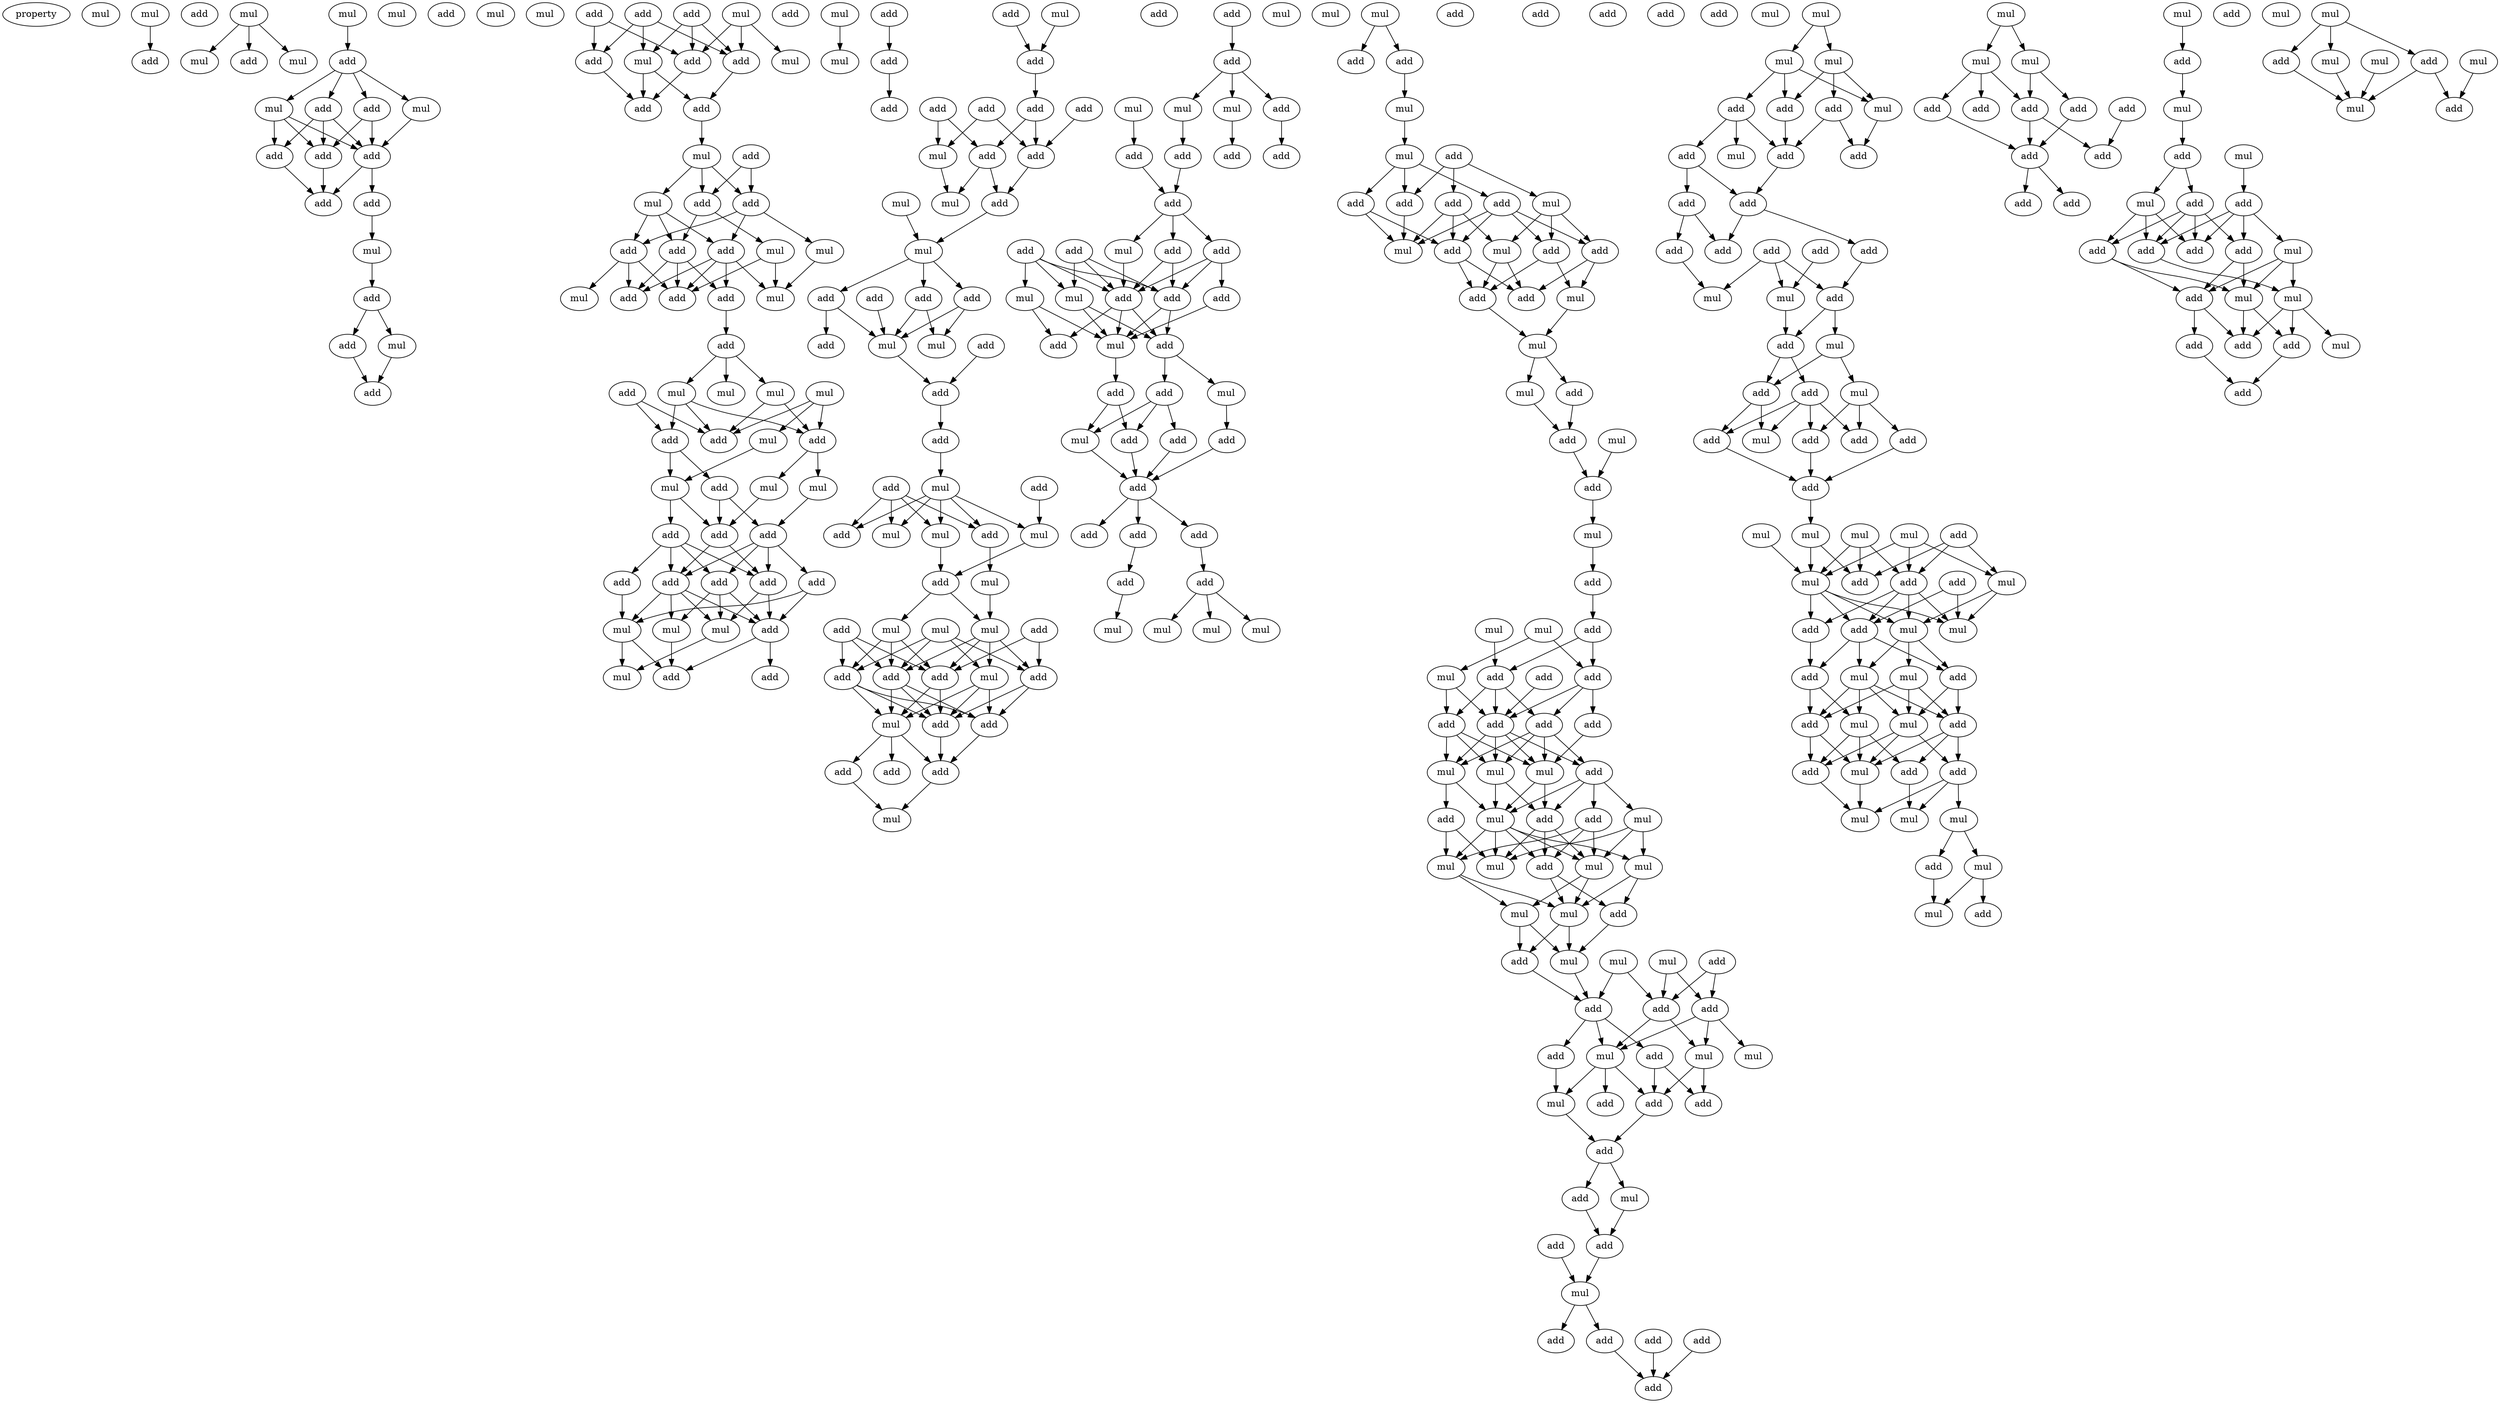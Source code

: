 digraph {
    node [fontcolor=black]
    property [mul=2,lf=1.9]
    0 [ label = mul ];
    1 [ label = mul ];
    2 [ label = add ];
    3 [ label = add ];
    4 [ label = mul ];
    5 [ label = mul ];
    6 [ label = add ];
    7 [ label = mul ];
    8 [ label = mul ];
    9 [ label = mul ];
    10 [ label = add ];
    11 [ label = mul ];
    12 [ label = add ];
    13 [ label = add ];
    14 [ label = mul ];
    15 [ label = add ];
    16 [ label = add ];
    17 [ label = add ];
    18 [ label = add ];
    19 [ label = add ];
    20 [ label = mul ];
    21 [ label = add ];
    22 [ label = add ];
    23 [ label = mul ];
    24 [ label = add ];
    25 [ label = mul ];
    26 [ label = mul ];
    27 [ label = add ];
    28 [ label = add ];
    29 [ label = add ];
    30 [ label = mul ];
    31 [ label = add ];
    32 [ label = add ];
    33 [ label = add ];
    34 [ label = mul ];
    35 [ label = mul ];
    36 [ label = add ];
    37 [ label = add ];
    38 [ label = add ];
    39 [ label = mul ];
    40 [ label = add ];
    41 [ label = mul ];
    42 [ label = add ];
    43 [ label = add ];
    44 [ label = add ];
    45 [ label = mul ];
    46 [ label = add ];
    47 [ label = mul ];
    48 [ label = add ];
    49 [ label = add ];
    50 [ label = add ];
    51 [ label = mul ];
    52 [ label = add ];
    53 [ label = mul ];
    54 [ label = add ];
    55 [ label = mul ];
    56 [ label = mul ];
    57 [ label = mul ];
    58 [ label = add ];
    59 [ label = mul ];
    60 [ label = add ];
    61 [ label = add ];
    62 [ label = add ];
    63 [ label = mul ];
    64 [ label = mul ];
    65 [ label = add ];
    66 [ label = mul ];
    67 [ label = mul ];
    68 [ label = add ];
    69 [ label = add ];
    70 [ label = add ];
    71 [ label = add ];
    72 [ label = add ];
    73 [ label = add ];
    74 [ label = add ];
    75 [ label = add ];
    76 [ label = add ];
    77 [ label = mul ];
    78 [ label = mul ];
    79 [ label = mul ];
    80 [ label = add ];
    81 [ label = mul ];
    82 [ label = add ];
    83 [ label = add ];
    84 [ label = mul ];
    85 [ label = mul ];
    86 [ label = add ];
    87 [ label = add ];
    88 [ label = add ];
    89 [ label = add ];
    90 [ label = mul ];
    91 [ label = add ];
    92 [ label = add ];
    93 [ label = add ];
    94 [ label = add ];
    95 [ label = add ];
    96 [ label = add ];
    97 [ label = mul ];
    98 [ label = add ];
    99 [ label = mul ];
    100 [ label = add ];
    101 [ label = mul ];
    102 [ label = mul ];
    103 [ label = add ];
    104 [ label = add ];
    105 [ label = add ];
    106 [ label = add ];
    107 [ label = mul ];
    108 [ label = add ];
    109 [ label = add ];
    110 [ label = mul ];
    111 [ label = add ];
    112 [ label = add ];
    113 [ label = add ];
    114 [ label = add ];
    115 [ label = mul ];
    116 [ label = mul ];
    117 [ label = add ];
    118 [ label = add ];
    119 [ label = mul ];
    120 [ label = mul ];
    121 [ label = add ];
    122 [ label = mul ];
    123 [ label = mul ];
    124 [ label = mul ];
    125 [ label = add ];
    126 [ label = add ];
    127 [ label = mul ];
    128 [ label = add ];
    129 [ label = add ];
    130 [ label = mul ];
    131 [ label = add ];
    132 [ label = add ];
    133 [ label = add ];
    134 [ label = add ];
    135 [ label = mul ];
    136 [ label = add ];
    137 [ label = add ];
    138 [ label = add ];
    139 [ label = mul ];
    140 [ label = add ];
    141 [ label = add ];
    142 [ label = add ];
    143 [ label = mul ];
    144 [ label = mul ];
    145 [ label = mul ];
    146 [ label = add ];
    147 [ label = add ];
    148 [ label = add ];
    149 [ label = mul ];
    150 [ label = add ];
    151 [ label = add ];
    152 [ label = add ];
    153 [ label = add ];
    154 [ label = add ];
    155 [ label = add ];
    156 [ label = add ];
    157 [ label = mul ];
    158 [ label = add ];
    159 [ label = add ];
    160 [ label = mul ];
    161 [ label = add ];
    162 [ label = mul ];
    163 [ label = add ];
    164 [ label = mul ];
    165 [ label = add ];
    166 [ label = add ];
    167 [ label = add ];
    168 [ label = mul ];
    169 [ label = mul ];
    170 [ label = add ];
    171 [ label = add ];
    172 [ label = add ];
    173 [ label = add ];
    174 [ label = add ];
    175 [ label = add ];
    176 [ label = add ];
    177 [ label = add ];
    178 [ label = add ];
    179 [ label = mul ];
    180 [ label = mul ];
    181 [ label = mul ];
    182 [ label = mul ];
    183 [ label = mul ];
    184 [ label = mul ];
    185 [ label = add ];
    186 [ label = add ];
    187 [ label = mul ];
    188 [ label = add ];
    189 [ label = mul ];
    190 [ label = add ];
    191 [ label = mul ];
    192 [ label = add ];
    193 [ label = add ];
    194 [ label = add ];
    195 [ label = add ];
    196 [ label = add ];
    197 [ label = add ];
    198 [ label = mul ];
    199 [ label = add ];
    200 [ label = mul ];
    201 [ label = mul ];
    202 [ label = add ];
    203 [ label = add ];
    204 [ label = add ];
    205 [ label = mul ];
    206 [ label = mul ];
    207 [ label = add ];
    208 [ label = add ];
    209 [ label = mul ];
    210 [ label = add ];
    211 [ label = mul ];
    212 [ label = add ];
    213 [ label = mul ];
    214 [ label = add ];
    215 [ label = mul ];
    216 [ label = add ];
    217 [ label = add ];
    218 [ label = mul ];
    219 [ label = add ];
    220 [ label = add ];
    221 [ label = add ];
    222 [ label = add ];
    223 [ label = add ];
    224 [ label = mul ];
    225 [ label = mul ];
    226 [ label = add ];
    227 [ label = mul ];
    228 [ label = mul ];
    229 [ label = add ];
    230 [ label = mul ];
    231 [ label = add ];
    232 [ label = add ];
    233 [ label = add ];
    234 [ label = mul ];
    235 [ label = mul ];
    236 [ label = mul ];
    237 [ label = mul ];
    238 [ label = add ];
    239 [ label = mul ];
    240 [ label = mul ];
    241 [ label = add ];
    242 [ label = mul ];
    243 [ label = mul ];
    244 [ label = mul ];
    245 [ label = add ];
    246 [ label = add ];
    247 [ label = add ];
    248 [ label = add ];
    249 [ label = add ];
    250 [ label = mul ];
    251 [ label = add ];
    252 [ label = mul ];
    253 [ label = mul ];
    254 [ label = add ];
    255 [ label = add ];
    256 [ label = add ];
    257 [ label = mul ];
    258 [ label = add ];
    259 [ label = add ];
    260 [ label = mul ];
    261 [ label = add ];
    262 [ label = add ];
    263 [ label = add ];
    264 [ label = mul ];
    265 [ label = add ];
    266 [ label = add ];
    267 [ label = add ];
    268 [ label = add ];
    269 [ label = add ];
    270 [ label = add ];
    271 [ label = add ];
    272 [ label = mul ];
    273 [ label = mul ];
    274 [ label = mul ];
    275 [ label = mul ];
    276 [ label = add ];
    277 [ label = add ];
    278 [ label = mul ];
    279 [ label = add ];
    280 [ label = add ];
    281 [ label = mul ];
    282 [ label = add ];
    283 [ label = add ];
    284 [ label = add ];
    285 [ label = add ];
    286 [ label = add ];
    287 [ label = add ];
    288 [ label = add ];
    289 [ label = add ];
    290 [ label = add ];
    291 [ label = mul ];
    292 [ label = add ];
    293 [ label = mul ];
    294 [ label = add ];
    295 [ label = mul ];
    296 [ label = add ];
    297 [ label = mul ];
    298 [ label = add ];
    299 [ label = add ];
    300 [ label = mul ];
    301 [ label = add ];
    302 [ label = add ];
    303 [ label = add ];
    304 [ label = add ];
    305 [ label = mul ];
    306 [ label = add ];
    307 [ label = mul ];
    308 [ label = mul ];
    309 [ label = mul ];
    310 [ label = add ];
    311 [ label = mul ];
    312 [ label = add ];
    313 [ label = add ];
    314 [ label = mul ];
    315 [ label = add ];
    316 [ label = mul ];
    317 [ label = add ];
    318 [ label = mul ];
    319 [ label = add ];
    320 [ label = add ];
    321 [ label = mul ];
    322 [ label = mul ];
    323 [ label = mul ];
    324 [ label = add ];
    325 [ label = mul ];
    326 [ label = add ];
    327 [ label = add ];
    328 [ label = add ];
    329 [ label = mul ];
    330 [ label = add ];
    331 [ label = mul ];
    332 [ label = mul ];
    333 [ label = mul ];
    334 [ label = add ];
    335 [ label = mul ];
    336 [ label = mul ];
    337 [ label = add ];
    338 [ label = mul ];
    339 [ label = mul ];
    340 [ label = mul ];
    341 [ label = add ];
    342 [ label = add ];
    343 [ label = add ];
    344 [ label = add ];
    345 [ label = add ];
    346 [ label = add ];
    347 [ label = add ];
    348 [ label = mul ];
    349 [ label = add ];
    350 [ label = add ];
    351 [ label = add ];
    352 [ label = add ];
    353 [ label = mul ];
    354 [ label = add ];
    355 [ label = mul ];
    356 [ label = add ];
    357 [ label = add ];
    358 [ label = mul ];
    359 [ label = add ];
    360 [ label = add ];
    361 [ label = add ];
    362 [ label = mul ];
    363 [ label = add ];
    364 [ label = add ];
    365 [ label = mul ];
    366 [ label = mul ];
    367 [ label = add ];
    368 [ label = mul ];
    369 [ label = add ];
    370 [ label = mul ];
    371 [ label = add ];
    372 [ label = add ];
    373 [ label = mul ];
    374 [ label = add ];
    375 [ label = mul ];
    376 [ label = add ];
    377 [ label = mul ];
    378 [ label = mul ];
    379 [ label = add ];
    380 [ label = mul ];
    1 -> 3 [ name = 0 ];
    4 -> 5 [ name = 1 ];
    4 -> 6 [ name = 2 ];
    4 -> 9 [ name = 3 ];
    7 -> 10 [ name = 4 ];
    10 -> 11 [ name = 5 ];
    10 -> 12 [ name = 6 ];
    10 -> 13 [ name = 7 ];
    10 -> 14 [ name = 8 ];
    11 -> 16 [ name = 9 ];
    12 -> 16 [ name = 10 ];
    12 -> 17 [ name = 11 ];
    13 -> 15 [ name = 12 ];
    13 -> 16 [ name = 13 ];
    13 -> 17 [ name = 14 ];
    14 -> 15 [ name = 15 ];
    14 -> 16 [ name = 16 ];
    14 -> 17 [ name = 17 ];
    15 -> 18 [ name = 18 ];
    16 -> 18 [ name = 19 ];
    16 -> 19 [ name = 20 ];
    17 -> 18 [ name = 21 ];
    19 -> 20 [ name = 22 ];
    20 -> 22 [ name = 23 ];
    22 -> 24 [ name = 24 ];
    22 -> 26 [ name = 25 ];
    24 -> 27 [ name = 26 ];
    26 -> 27 [ name = 27 ];
    28 -> 33 [ name = 28 ];
    28 -> 34 [ name = 29 ];
    28 -> 36 [ name = 30 ];
    29 -> 32 [ name = 31 ];
    29 -> 33 [ name = 32 ];
    30 -> 32 [ name = 33 ];
    30 -> 35 [ name = 34 ];
    30 -> 36 [ name = 35 ];
    31 -> 32 [ name = 36 ];
    31 -> 34 [ name = 37 ];
    31 -> 36 [ name = 38 ];
    32 -> 37 [ name = 39 ];
    33 -> 37 [ name = 40 ];
    34 -> 37 [ name = 41 ];
    34 -> 38 [ name = 42 ];
    36 -> 38 [ name = 43 ];
    38 -> 39 [ name = 44 ];
    39 -> 41 [ name = 45 ];
    39 -> 42 [ name = 46 ];
    39 -> 43 [ name = 47 ];
    40 -> 42 [ name = 48 ];
    40 -> 43 [ name = 49 ];
    41 -> 44 [ name = 50 ];
    41 -> 46 [ name = 51 ];
    41 -> 48 [ name = 52 ];
    42 -> 44 [ name = 53 ];
    42 -> 46 [ name = 54 ];
    42 -> 47 [ name = 55 ];
    43 -> 45 [ name = 56 ];
    43 -> 48 [ name = 57 ];
    44 -> 49 [ name = 58 ];
    44 -> 50 [ name = 59 ];
    44 -> 52 [ name = 60 ];
    44 -> 53 [ name = 61 ];
    45 -> 50 [ name = 62 ];
    45 -> 53 [ name = 63 ];
    46 -> 50 [ name = 64 ];
    46 -> 51 [ name = 65 ];
    46 -> 52 [ name = 66 ];
    47 -> 53 [ name = 67 ];
    48 -> 49 [ name = 68 ];
    48 -> 50 [ name = 69 ];
    48 -> 52 [ name = 70 ];
    49 -> 54 [ name = 71 ];
    54 -> 55 [ name = 72 ];
    54 -> 57 [ name = 73 ];
    54 -> 59 [ name = 74 ];
    56 -> 61 [ name = 75 ];
    56 -> 62 [ name = 76 ];
    56 -> 63 [ name = 77 ];
    57 -> 61 [ name = 78 ];
    57 -> 62 [ name = 79 ];
    58 -> 60 [ name = 80 ];
    58 -> 61 [ name = 81 ];
    59 -> 60 [ name = 82 ];
    59 -> 61 [ name = 83 ];
    59 -> 62 [ name = 84 ];
    60 -> 65 [ name = 85 ];
    60 -> 66 [ name = 86 ];
    62 -> 64 [ name = 87 ];
    62 -> 67 [ name = 88 ];
    63 -> 66 [ name = 89 ];
    64 -> 70 [ name = 90 ];
    65 -> 68 [ name = 91 ];
    65 -> 70 [ name = 92 ];
    66 -> 68 [ name = 93 ];
    66 -> 69 [ name = 94 ];
    67 -> 68 [ name = 95 ];
    68 -> 71 [ name = 96 ];
    68 -> 73 [ name = 97 ];
    69 -> 71 [ name = 98 ];
    69 -> 72 [ name = 99 ];
    69 -> 73 [ name = 100 ];
    69 -> 75 [ name = 101 ];
    70 -> 71 [ name = 102 ];
    70 -> 72 [ name = 103 ];
    70 -> 73 [ name = 104 ];
    70 -> 74 [ name = 105 ];
    71 -> 76 [ name = 106 ];
    71 -> 78 [ name = 107 ];
    72 -> 76 [ name = 108 ];
    72 -> 77 [ name = 109 ];
    72 -> 78 [ name = 110 ];
    73 -> 76 [ name = 111 ];
    73 -> 77 [ name = 112 ];
    73 -> 78 [ name = 113 ];
    73 -> 79 [ name = 114 ];
    74 -> 76 [ name = 115 ];
    74 -> 79 [ name = 116 ];
    75 -> 79 [ name = 117 ];
    76 -> 80 [ name = 118 ];
    76 -> 82 [ name = 119 ];
    77 -> 80 [ name = 120 ];
    78 -> 81 [ name = 121 ];
    79 -> 80 [ name = 122 ];
    79 -> 81 [ name = 123 ];
    84 -> 85 [ name = 124 ];
    86 -> 87 [ name = 125 ];
    87 -> 88 [ name = 126 ];
    89 -> 91 [ name = 127 ];
    90 -> 91 [ name = 128 ];
    91 -> 93 [ name = 129 ];
    92 -> 97 [ name = 130 ];
    92 -> 98 [ name = 131 ];
    93 -> 96 [ name = 132 ];
    93 -> 98 [ name = 133 ];
    94 -> 96 [ name = 134 ];
    95 -> 96 [ name = 135 ];
    95 -> 97 [ name = 136 ];
    96 -> 100 [ name = 137 ];
    97 -> 101 [ name = 138 ];
    98 -> 100 [ name = 139 ];
    98 -> 101 [ name = 140 ];
    99 -> 102 [ name = 141 ];
    100 -> 102 [ name = 142 ];
    102 -> 103 [ name = 143 ];
    102 -> 104 [ name = 144 ];
    102 -> 105 [ name = 145 ];
    103 -> 107 [ name = 146 ];
    103 -> 110 [ name = 147 ];
    104 -> 108 [ name = 148 ];
    104 -> 110 [ name = 149 ];
    105 -> 107 [ name = 150 ];
    105 -> 110 [ name = 151 ];
    106 -> 110 [ name = 152 ];
    109 -> 111 [ name = 153 ];
    110 -> 111 [ name = 154 ];
    111 -> 112 [ name = 155 ];
    112 -> 115 [ name = 156 ];
    113 -> 117 [ name = 157 ];
    113 -> 118 [ name = 158 ];
    113 -> 119 [ name = 159 ];
    113 -> 120 [ name = 160 ];
    114 -> 116 [ name = 161 ];
    115 -> 116 [ name = 162 ];
    115 -> 117 [ name = 163 ];
    115 -> 118 [ name = 164 ];
    115 -> 119 [ name = 165 ];
    115 -> 120 [ name = 166 ];
    116 -> 121 [ name = 167 ];
    117 -> 122 [ name = 168 ];
    120 -> 121 [ name = 169 ];
    121 -> 123 [ name = 170 ];
    121 -> 127 [ name = 171 ];
    122 -> 123 [ name = 172 ];
    123 -> 129 [ name = 173 ];
    123 -> 130 [ name = 174 ];
    123 -> 131 [ name = 175 ];
    123 -> 132 [ name = 176 ];
    124 -> 128 [ name = 177 ];
    124 -> 129 [ name = 178 ];
    124 -> 130 [ name = 179 ];
    124 -> 131 [ name = 180 ];
    125 -> 128 [ name = 181 ];
    125 -> 131 [ name = 182 ];
    125 -> 132 [ name = 183 ];
    126 -> 129 [ name = 184 ];
    126 -> 132 [ name = 185 ];
    127 -> 128 [ name = 186 ];
    127 -> 131 [ name = 187 ];
    127 -> 132 [ name = 188 ];
    128 -> 133 [ name = 189 ];
    128 -> 134 [ name = 190 ];
    128 -> 135 [ name = 191 ];
    129 -> 133 [ name = 192 ];
    129 -> 134 [ name = 193 ];
    130 -> 133 [ name = 194 ];
    130 -> 134 [ name = 195 ];
    130 -> 135 [ name = 196 ];
    131 -> 133 [ name = 197 ];
    131 -> 134 [ name = 198 ];
    131 -> 135 [ name = 199 ];
    132 -> 134 [ name = 200 ];
    132 -> 135 [ name = 201 ];
    133 -> 136 [ name = 202 ];
    134 -> 136 [ name = 203 ];
    135 -> 136 [ name = 204 ];
    135 -> 137 [ name = 205 ];
    135 -> 138 [ name = 206 ];
    136 -> 139 [ name = 207 ];
    137 -> 139 [ name = 208 ];
    141 -> 142 [ name = 209 ];
    142 -> 143 [ name = 210 ];
    142 -> 144 [ name = 211 ];
    142 -> 146 [ name = 212 ];
    143 -> 151 [ name = 213 ];
    144 -> 150 [ name = 214 ];
    145 -> 147 [ name = 215 ];
    146 -> 148 [ name = 216 ];
    147 -> 152 [ name = 217 ];
    151 -> 152 [ name = 218 ];
    152 -> 155 [ name = 219 ];
    152 -> 156 [ name = 220 ];
    152 -> 157 [ name = 221 ];
    153 -> 159 [ name = 222 ];
    153 -> 160 [ name = 223 ];
    153 -> 161 [ name = 224 ];
    153 -> 162 [ name = 225 ];
    154 -> 159 [ name = 226 ];
    154 -> 160 [ name = 227 ];
    154 -> 161 [ name = 228 ];
    155 -> 159 [ name = 229 ];
    155 -> 161 [ name = 230 ];
    156 -> 158 [ name = 231 ];
    156 -> 159 [ name = 232 ];
    156 -> 161 [ name = 233 ];
    157 -> 159 [ name = 234 ];
    158 -> 164 [ name = 235 ];
    159 -> 163 [ name = 236 ];
    159 -> 164 [ name = 237 ];
    159 -> 165 [ name = 238 ];
    160 -> 164 [ name = 239 ];
    160 -> 165 [ name = 240 ];
    161 -> 164 [ name = 241 ];
    161 -> 165 [ name = 242 ];
    162 -> 163 [ name = 243 ];
    162 -> 164 [ name = 244 ];
    164 -> 167 [ name = 245 ];
    165 -> 166 [ name = 246 ];
    165 -> 168 [ name = 247 ];
    166 -> 169 [ name = 248 ];
    166 -> 170 [ name = 249 ];
    166 -> 172 [ name = 250 ];
    167 -> 169 [ name = 251 ];
    167 -> 170 [ name = 252 ];
    168 -> 171 [ name = 253 ];
    169 -> 173 [ name = 254 ];
    170 -> 173 [ name = 255 ];
    171 -> 173 [ name = 256 ];
    172 -> 173 [ name = 257 ];
    173 -> 174 [ name = 258 ];
    173 -> 175 [ name = 259 ];
    173 -> 176 [ name = 260 ];
    175 -> 177 [ name = 261 ];
    176 -> 178 [ name = 262 ];
    177 -> 180 [ name = 263 ];
    178 -> 179 [ name = 264 ];
    178 -> 181 [ name = 265 ];
    178 -> 183 [ name = 266 ];
    184 -> 185 [ name = 267 ];
    184 -> 186 [ name = 268 ];
    186 -> 187 [ name = 269 ];
    187 -> 189 [ name = 270 ];
    189 -> 192 [ name = 271 ];
    189 -> 193 [ name = 272 ];
    189 -> 195 [ name = 273 ];
    190 -> 191 [ name = 274 ];
    190 -> 192 [ name = 275 ];
    190 -> 194 [ name = 276 ];
    191 -> 196 [ name = 277 ];
    191 -> 199 [ name = 278 ];
    191 -> 200 [ name = 279 ];
    192 -> 198 [ name = 280 ];
    193 -> 196 [ name = 281 ];
    193 -> 197 [ name = 282 ];
    193 -> 198 [ name = 283 ];
    193 -> 199 [ name = 284 ];
    194 -> 197 [ name = 285 ];
    194 -> 198 [ name = 286 ];
    194 -> 200 [ name = 287 ];
    195 -> 197 [ name = 288 ];
    195 -> 198 [ name = 289 ];
    196 -> 201 [ name = 290 ];
    196 -> 204 [ name = 291 ];
    197 -> 203 [ name = 292 ];
    197 -> 204 [ name = 293 ];
    199 -> 201 [ name = 294 ];
    199 -> 203 [ name = 295 ];
    200 -> 203 [ name = 296 ];
    200 -> 204 [ name = 297 ];
    201 -> 205 [ name = 298 ];
    204 -> 205 [ name = 299 ];
    205 -> 206 [ name = 300 ];
    205 -> 207 [ name = 301 ];
    206 -> 208 [ name = 302 ];
    207 -> 208 [ name = 303 ];
    208 -> 210 [ name = 304 ];
    209 -> 210 [ name = 305 ];
    210 -> 211 [ name = 306 ];
    211 -> 212 [ name = 307 ];
    212 -> 214 [ name = 308 ];
    213 -> 216 [ name = 309 ];
    213 -> 218 [ name = 310 ];
    214 -> 216 [ name = 311 ];
    214 -> 219 [ name = 312 ];
    215 -> 219 [ name = 313 ];
    216 -> 220 [ name = 314 ];
    216 -> 221 [ name = 315 ];
    216 -> 222 [ name = 316 ];
    217 -> 222 [ name = 317 ];
    218 -> 222 [ name = 318 ];
    218 -> 223 [ name = 319 ];
    219 -> 220 [ name = 320 ];
    219 -> 222 [ name = 321 ];
    219 -> 223 [ name = 322 ];
    220 -> 224 [ name = 323 ];
    220 -> 225 [ name = 324 ];
    220 -> 226 [ name = 325 ];
    220 -> 227 [ name = 326 ];
    221 -> 225 [ name = 327 ];
    222 -> 224 [ name = 328 ];
    222 -> 225 [ name = 329 ];
    222 -> 226 [ name = 330 ];
    222 -> 227 [ name = 331 ];
    223 -> 224 [ name = 332 ];
    223 -> 225 [ name = 333 ];
    223 -> 227 [ name = 334 ];
    224 -> 230 [ name = 335 ];
    224 -> 231 [ name = 336 ];
    225 -> 229 [ name = 337 ];
    225 -> 230 [ name = 338 ];
    226 -> 228 [ name = 339 ];
    226 -> 229 [ name = 340 ];
    226 -> 230 [ name = 341 ];
    226 -> 232 [ name = 342 ];
    227 -> 229 [ name = 343 ];
    227 -> 230 [ name = 344 ];
    228 -> 234 [ name = 345 ];
    228 -> 235 [ name = 346 ];
    228 -> 237 [ name = 347 ];
    229 -> 233 [ name = 348 ];
    229 -> 234 [ name = 349 ];
    229 -> 235 [ name = 350 ];
    230 -> 233 [ name = 351 ];
    230 -> 234 [ name = 352 ];
    230 -> 235 [ name = 353 ];
    230 -> 236 [ name = 354 ];
    230 -> 237 [ name = 355 ];
    231 -> 235 [ name = 356 ];
    231 -> 236 [ name = 357 ];
    232 -> 233 [ name = 358 ];
    232 -> 234 [ name = 359 ];
    232 -> 236 [ name = 360 ];
    233 -> 238 [ name = 361 ];
    233 -> 239 [ name = 362 ];
    234 -> 239 [ name = 363 ];
    234 -> 240 [ name = 364 ];
    236 -> 239 [ name = 365 ];
    236 -> 240 [ name = 366 ];
    237 -> 238 [ name = 367 ];
    237 -> 239 [ name = 368 ];
    238 -> 242 [ name = 369 ];
    239 -> 241 [ name = 370 ];
    239 -> 242 [ name = 371 ];
    240 -> 241 [ name = 372 ];
    240 -> 242 [ name = 373 ];
    241 -> 246 [ name = 374 ];
    242 -> 246 [ name = 375 ];
    243 -> 246 [ name = 376 ];
    243 -> 248 [ name = 377 ];
    244 -> 247 [ name = 378 ];
    244 -> 248 [ name = 379 ];
    245 -> 247 [ name = 380 ];
    245 -> 248 [ name = 381 ];
    246 -> 249 [ name = 382 ];
    246 -> 251 [ name = 383 ];
    246 -> 253 [ name = 384 ];
    247 -> 250 [ name = 385 ];
    247 -> 252 [ name = 386 ];
    247 -> 253 [ name = 387 ];
    248 -> 250 [ name = 388 ];
    248 -> 253 [ name = 389 ];
    249 -> 255 [ name = 390 ];
    249 -> 256 [ name = 391 ];
    250 -> 255 [ name = 392 ];
    250 -> 256 [ name = 393 ];
    251 -> 257 [ name = 394 ];
    253 -> 254 [ name = 395 ];
    253 -> 255 [ name = 396 ];
    253 -> 257 [ name = 397 ];
    255 -> 258 [ name = 398 ];
    257 -> 258 [ name = 399 ];
    258 -> 259 [ name = 400 ];
    258 -> 260 [ name = 401 ];
    259 -> 263 [ name = 402 ];
    260 -> 263 [ name = 403 ];
    262 -> 264 [ name = 404 ];
    263 -> 264 [ name = 405 ];
    264 -> 265 [ name = 406 ];
    264 -> 266 [ name = 407 ];
    266 -> 270 [ name = 408 ];
    267 -> 270 [ name = 409 ];
    269 -> 270 [ name = 410 ];
    273 -> 274 [ name = 411 ];
    273 -> 275 [ name = 412 ];
    274 -> 276 [ name = 413 ];
    274 -> 278 [ name = 414 ];
    274 -> 279 [ name = 415 ];
    275 -> 276 [ name = 416 ];
    275 -> 277 [ name = 417 ];
    275 -> 278 [ name = 418 ];
    276 -> 280 [ name = 419 ];
    277 -> 280 [ name = 420 ];
    277 -> 281 [ name = 421 ];
    277 -> 283 [ name = 422 ];
    278 -> 282 [ name = 423 ];
    279 -> 280 [ name = 424 ];
    279 -> 282 [ name = 425 ];
    280 -> 285 [ name = 426 ];
    283 -> 284 [ name = 427 ];
    283 -> 285 [ name = 428 ];
    284 -> 286 [ name = 429 ];
    284 -> 290 [ name = 430 ];
    285 -> 286 [ name = 431 ];
    285 -> 289 [ name = 432 ];
    287 -> 291 [ name = 433 ];
    288 -> 291 [ name = 434 ];
    288 -> 292 [ name = 435 ];
    288 -> 293 [ name = 436 ];
    289 -> 292 [ name = 437 ];
    290 -> 293 [ name = 438 ];
    291 -> 294 [ name = 439 ];
    292 -> 294 [ name = 440 ];
    292 -> 295 [ name = 441 ];
    294 -> 296 [ name = 442 ];
    294 -> 298 [ name = 443 ];
    295 -> 296 [ name = 444 ];
    295 -> 297 [ name = 445 ];
    296 -> 300 [ name = 446 ];
    296 -> 301 [ name = 447 ];
    297 -> 299 [ name = 448 ];
    297 -> 302 [ name = 449 ];
    297 -> 303 [ name = 450 ];
    298 -> 299 [ name = 451 ];
    298 -> 300 [ name = 452 ];
    298 -> 301 [ name = 453 ];
    298 -> 303 [ name = 454 ];
    301 -> 304 [ name = 455 ];
    302 -> 304 [ name = 456 ];
    303 -> 304 [ name = 457 ];
    304 -> 309 [ name = 458 ];
    305 -> 311 [ name = 459 ];
    306 -> 310 [ name = 460 ];
    306 -> 312 [ name = 461 ];
    306 -> 314 [ name = 462 ];
    307 -> 311 [ name = 463 ];
    307 -> 312 [ name = 464 ];
    307 -> 314 [ name = 465 ];
    308 -> 310 [ name = 466 ];
    308 -> 311 [ name = 467 ];
    308 -> 312 [ name = 468 ];
    309 -> 310 [ name = 469 ];
    309 -> 311 [ name = 470 ];
    311 -> 315 [ name = 471 ];
    311 -> 316 [ name = 472 ];
    311 -> 317 [ name = 473 ];
    311 -> 318 [ name = 474 ];
    312 -> 315 [ name = 475 ];
    312 -> 316 [ name = 476 ];
    312 -> 317 [ name = 477 ];
    312 -> 318 [ name = 478 ];
    313 -> 315 [ name = 479 ];
    313 -> 318 [ name = 480 ];
    314 -> 316 [ name = 481 ];
    314 -> 318 [ name = 482 ];
    315 -> 319 [ name = 483 ];
    315 -> 320 [ name = 484 ];
    315 -> 322 [ name = 485 ];
    316 -> 320 [ name = 486 ];
    316 -> 321 [ name = 487 ];
    316 -> 322 [ name = 488 ];
    317 -> 319 [ name = 489 ];
    319 -> 325 [ name = 490 ];
    319 -> 326 [ name = 491 ];
    320 -> 323 [ name = 492 ];
    320 -> 324 [ name = 493 ];
    321 -> 323 [ name = 494 ];
    321 -> 324 [ name = 495 ];
    321 -> 326 [ name = 496 ];
    322 -> 323 [ name = 497 ];
    322 -> 324 [ name = 498 ];
    322 -> 325 [ name = 499 ];
    322 -> 326 [ name = 500 ];
    323 -> 328 [ name = 501 ];
    323 -> 329 [ name = 502 ];
    323 -> 330 [ name = 503 ];
    324 -> 327 [ name = 504 ];
    324 -> 328 [ name = 505 ];
    324 -> 329 [ name = 506 ];
    325 -> 327 [ name = 507 ];
    325 -> 329 [ name = 508 ];
    325 -> 330 [ name = 509 ];
    326 -> 329 [ name = 510 ];
    326 -> 330 [ name = 511 ];
    327 -> 332 [ name = 512 ];
    328 -> 331 [ name = 513 ];
    328 -> 332 [ name = 514 ];
    328 -> 333 [ name = 515 ];
    329 -> 331 [ name = 516 ];
    330 -> 331 [ name = 517 ];
    333 -> 334 [ name = 518 ];
    333 -> 335 [ name = 519 ];
    334 -> 336 [ name = 520 ];
    335 -> 336 [ name = 521 ];
    335 -> 337 [ name = 522 ];
    338 -> 339 [ name = 523 ];
    338 -> 340 [ name = 524 ];
    339 -> 342 [ name = 525 ];
    339 -> 343 [ name = 526 ];
    339 -> 345 [ name = 527 ];
    340 -> 344 [ name = 528 ];
    340 -> 345 [ name = 529 ];
    341 -> 347 [ name = 530 ];
    343 -> 346 [ name = 531 ];
    344 -> 346 [ name = 532 ];
    345 -> 346 [ name = 533 ];
    345 -> 347 [ name = 534 ];
    346 -> 349 [ name = 535 ];
    346 -> 351 [ name = 536 ];
    348 -> 352 [ name = 537 ];
    352 -> 353 [ name = 538 ];
    353 -> 354 [ name = 539 ];
    354 -> 356 [ name = 540 ];
    354 -> 358 [ name = 541 ];
    355 -> 357 [ name = 542 ];
    356 -> 359 [ name = 543 ];
    356 -> 360 [ name = 544 ];
    356 -> 361 [ name = 545 ];
    356 -> 363 [ name = 546 ];
    357 -> 360 [ name = 547 ];
    357 -> 361 [ name = 548 ];
    357 -> 362 [ name = 549 ];
    357 -> 363 [ name = 550 ];
    358 -> 359 [ name = 551 ];
    358 -> 360 [ name = 552 ];
    358 -> 361 [ name = 553 ];
    359 -> 364 [ name = 554 ];
    359 -> 365 [ name = 555 ];
    361 -> 366 [ name = 556 ];
    362 -> 364 [ name = 557 ];
    362 -> 365 [ name = 558 ];
    362 -> 366 [ name = 559 ];
    363 -> 364 [ name = 560 ];
    363 -> 365 [ name = 561 ];
    364 -> 369 [ name = 562 ];
    364 -> 371 [ name = 563 ];
    365 -> 367 [ name = 564 ];
    365 -> 369 [ name = 565 ];
    366 -> 367 [ name = 566 ];
    366 -> 369 [ name = 567 ];
    366 -> 370 [ name = 568 ];
    367 -> 372 [ name = 569 ];
    371 -> 372 [ name = 570 ];
    373 -> 374 [ name = 571 ];
    373 -> 376 [ name = 572 ];
    373 -> 378 [ name = 573 ];
    374 -> 380 [ name = 574 ];
    375 -> 380 [ name = 575 ];
    376 -> 379 [ name = 576 ];
    376 -> 380 [ name = 577 ];
    377 -> 379 [ name = 578 ];
    378 -> 380 [ name = 579 ];
}
